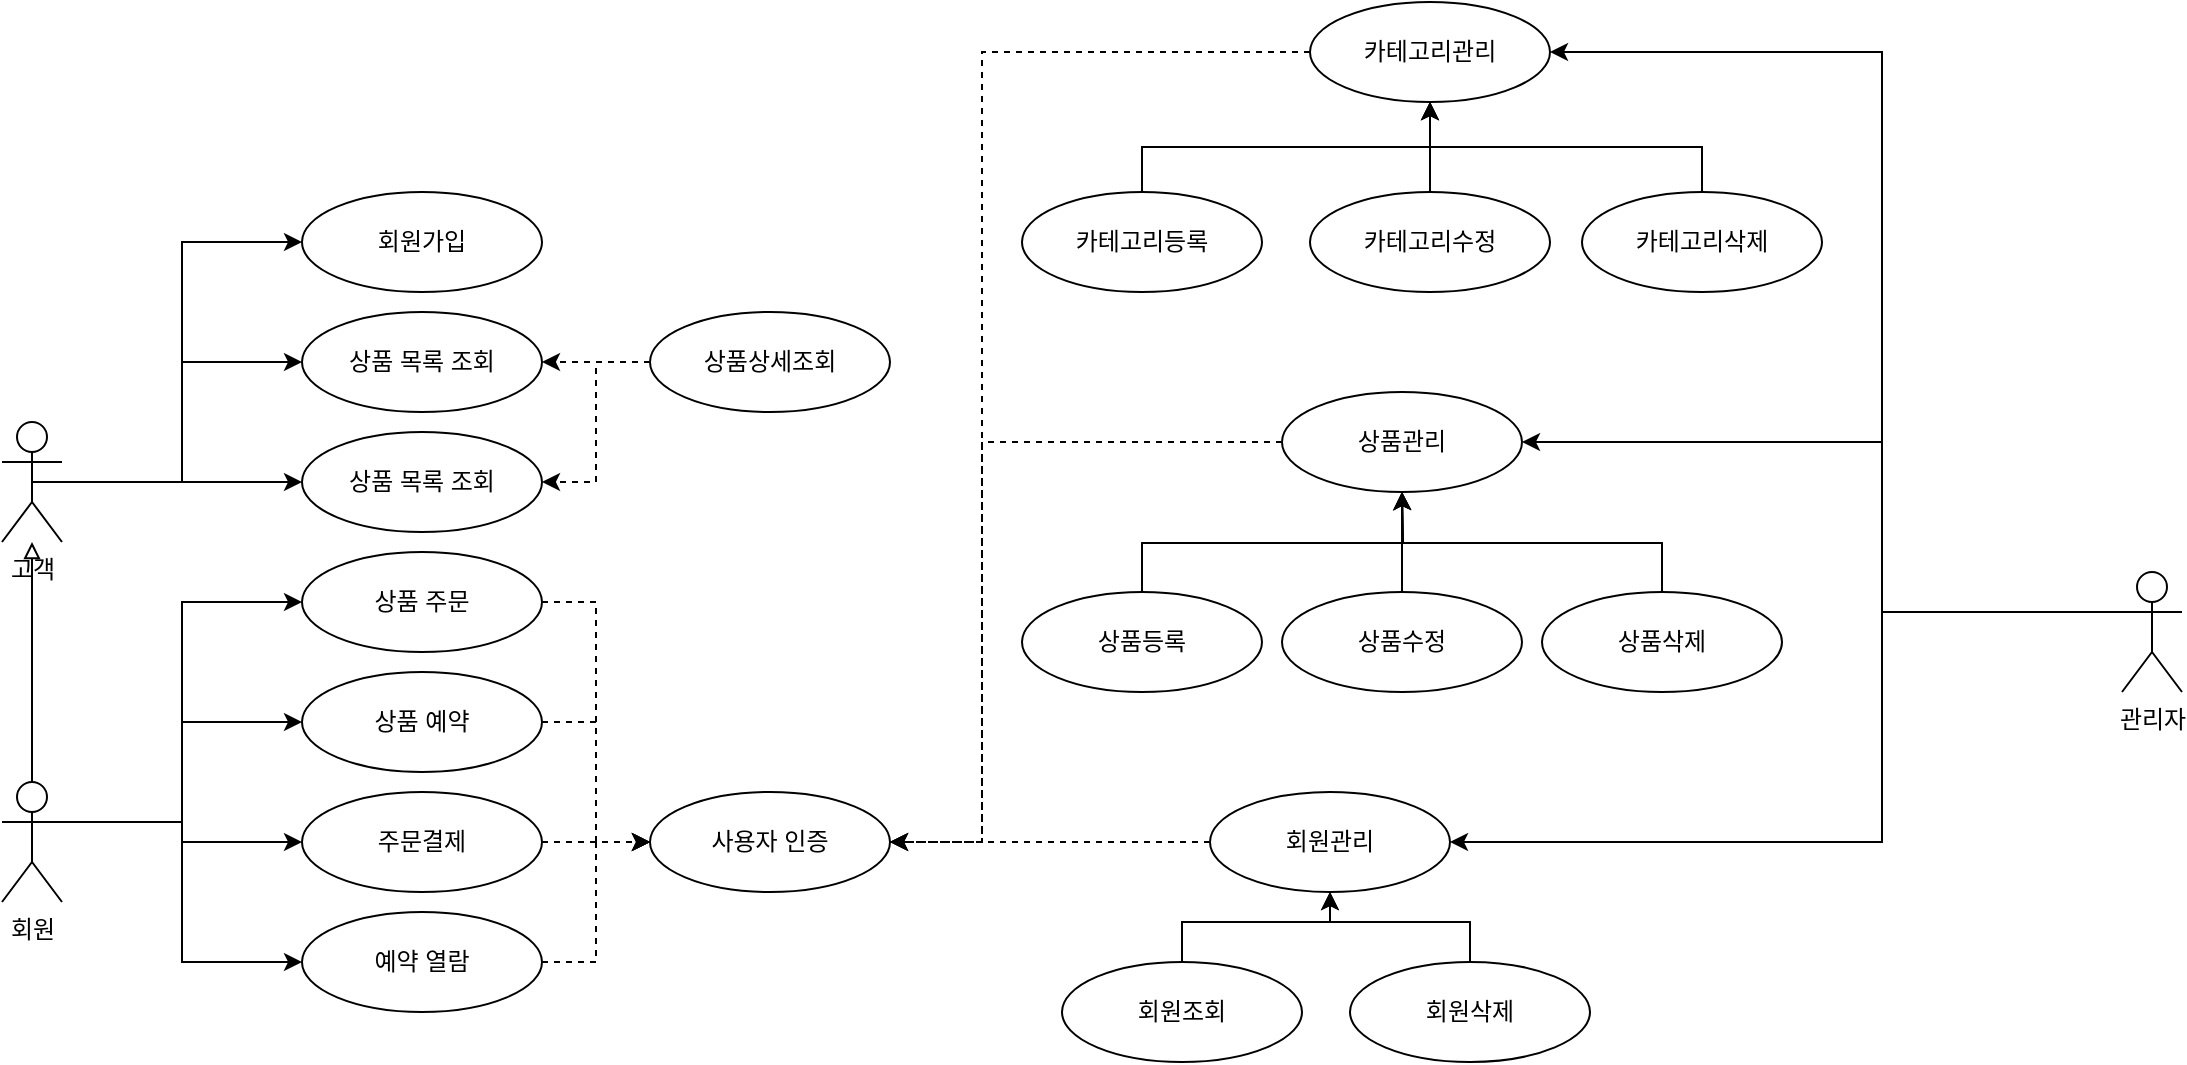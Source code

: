 <mxfile version="22.0.3" type="github">
  <diagram name="페이지-1" id="guudDBw6Li5g7Zw-pUTp">
    <mxGraphModel dx="1139" dy="1905" grid="1" gridSize="10" guides="1" tooltips="1" connect="1" arrows="1" fold="1" page="1" pageScale="1" pageWidth="827" pageHeight="1169" math="0" shadow="0">
      <root>
        <mxCell id="0" />
        <mxCell id="1" parent="0" />
        <mxCell id="H2Y4vnoz1PG0eW4zArF_-1" value="상품 목록 조회" style="ellipse;whiteSpace=wrap;html=1;" vertex="1" parent="1">
          <mxGeometry x="180" y="120" width="120" height="50" as="geometry" />
        </mxCell>
        <mxCell id="H2Y4vnoz1PG0eW4zArF_-18" value="" style="edgeStyle=orthogonalEdgeStyle;rounded=0;orthogonalLoop=1;jettySize=auto;html=1;endArrow=block;endFill=0;" edge="1" parent="1" source="H2Y4vnoz1PG0eW4zArF_-6" target="H2Y4vnoz1PG0eW4zArF_-17">
          <mxGeometry relative="1" as="geometry" />
        </mxCell>
        <mxCell id="H2Y4vnoz1PG0eW4zArF_-25" style="edgeStyle=orthogonalEdgeStyle;rounded=0;orthogonalLoop=1;jettySize=auto;html=1;exitX=1;exitY=0.333;exitDx=0;exitDy=0;exitPerimeter=0;entryX=0;entryY=0.5;entryDx=0;entryDy=0;" edge="1" parent="1" source="H2Y4vnoz1PG0eW4zArF_-6" target="H2Y4vnoz1PG0eW4zArF_-14">
          <mxGeometry relative="1" as="geometry" />
        </mxCell>
        <mxCell id="H2Y4vnoz1PG0eW4zArF_-43" style="edgeStyle=orthogonalEdgeStyle;rounded=0;orthogonalLoop=1;jettySize=auto;html=1;exitX=1;exitY=0.333;exitDx=0;exitDy=0;exitPerimeter=0;entryX=0;entryY=0.5;entryDx=0;entryDy=0;" edge="1" parent="1" source="H2Y4vnoz1PG0eW4zArF_-6" target="H2Y4vnoz1PG0eW4zArF_-12">
          <mxGeometry relative="1" as="geometry" />
        </mxCell>
        <mxCell id="H2Y4vnoz1PG0eW4zArF_-44" style="edgeStyle=orthogonalEdgeStyle;rounded=0;orthogonalLoop=1;jettySize=auto;html=1;exitX=1;exitY=0.333;exitDx=0;exitDy=0;exitPerimeter=0;entryX=0;entryY=0.5;entryDx=0;entryDy=0;" edge="1" parent="1" source="H2Y4vnoz1PG0eW4zArF_-6" target="H2Y4vnoz1PG0eW4zArF_-13">
          <mxGeometry relative="1" as="geometry" />
        </mxCell>
        <mxCell id="H2Y4vnoz1PG0eW4zArF_-45" style="edgeStyle=orthogonalEdgeStyle;rounded=0;orthogonalLoop=1;jettySize=auto;html=1;exitX=1;exitY=0.333;exitDx=0;exitDy=0;exitPerimeter=0;entryX=0;entryY=0.5;entryDx=0;entryDy=0;" edge="1" parent="1" source="H2Y4vnoz1PG0eW4zArF_-6" target="H2Y4vnoz1PG0eW4zArF_-11">
          <mxGeometry relative="1" as="geometry" />
        </mxCell>
        <mxCell id="H2Y4vnoz1PG0eW4zArF_-6" value="회원" style="shape=umlActor;verticalLabelPosition=bottom;verticalAlign=top;html=1;outlineConnect=0;" vertex="1" parent="1">
          <mxGeometry x="30" y="355" width="30" height="60" as="geometry" />
        </mxCell>
        <mxCell id="H2Y4vnoz1PG0eW4zArF_-41" style="edgeStyle=orthogonalEdgeStyle;rounded=0;orthogonalLoop=1;jettySize=auto;html=1;exitX=1;exitY=0.5;exitDx=0;exitDy=0;entryX=0;entryY=0.5;entryDx=0;entryDy=0;dashed=1;" edge="1" parent="1" source="H2Y4vnoz1PG0eW4zArF_-11" target="H2Y4vnoz1PG0eW4zArF_-38">
          <mxGeometry relative="1" as="geometry" />
        </mxCell>
        <mxCell id="H2Y4vnoz1PG0eW4zArF_-11" value="예약 열람" style="ellipse;whiteSpace=wrap;html=1;" vertex="1" parent="1">
          <mxGeometry x="180" y="420" width="120" height="50" as="geometry" />
        </mxCell>
        <mxCell id="H2Y4vnoz1PG0eW4zArF_-47" style="edgeStyle=orthogonalEdgeStyle;rounded=0;orthogonalLoop=1;jettySize=auto;html=1;exitX=1;exitY=0.5;exitDx=0;exitDy=0;entryX=0;entryY=0.5;entryDx=0;entryDy=0;dashed=1;" edge="1" parent="1" source="H2Y4vnoz1PG0eW4zArF_-12" target="H2Y4vnoz1PG0eW4zArF_-38">
          <mxGeometry relative="1" as="geometry" />
        </mxCell>
        <mxCell id="H2Y4vnoz1PG0eW4zArF_-12" value="상품 주문" style="ellipse;whiteSpace=wrap;html=1;" vertex="1" parent="1">
          <mxGeometry x="180" y="240" width="120" height="50" as="geometry" />
        </mxCell>
        <mxCell id="H2Y4vnoz1PG0eW4zArF_-39" style="edgeStyle=orthogonalEdgeStyle;rounded=0;orthogonalLoop=1;jettySize=auto;html=1;exitX=1;exitY=0.5;exitDx=0;exitDy=0;dashed=1;" edge="1" parent="1" source="H2Y4vnoz1PG0eW4zArF_-13" target="H2Y4vnoz1PG0eW4zArF_-38">
          <mxGeometry relative="1" as="geometry" />
        </mxCell>
        <mxCell id="H2Y4vnoz1PG0eW4zArF_-13" value="주문결제" style="ellipse;whiteSpace=wrap;html=1;" vertex="1" parent="1">
          <mxGeometry x="180" y="360" width="120" height="50" as="geometry" />
        </mxCell>
        <mxCell id="H2Y4vnoz1PG0eW4zArF_-40" style="edgeStyle=orthogonalEdgeStyle;rounded=0;orthogonalLoop=1;jettySize=auto;html=1;exitX=1;exitY=0.5;exitDx=0;exitDy=0;entryX=0;entryY=0.5;entryDx=0;entryDy=0;dashed=1;" edge="1" parent="1" source="H2Y4vnoz1PG0eW4zArF_-14" target="H2Y4vnoz1PG0eW4zArF_-38">
          <mxGeometry relative="1" as="geometry" />
        </mxCell>
        <mxCell id="H2Y4vnoz1PG0eW4zArF_-14" value="상품 예약" style="ellipse;whiteSpace=wrap;html=1;" vertex="1" parent="1">
          <mxGeometry x="180" y="300" width="120" height="50" as="geometry" />
        </mxCell>
        <mxCell id="H2Y4vnoz1PG0eW4zArF_-15" value="회원가입" style="ellipse;whiteSpace=wrap;html=1;" vertex="1" parent="1">
          <mxGeometry x="180" y="60" width="120" height="50" as="geometry" />
        </mxCell>
        <mxCell id="H2Y4vnoz1PG0eW4zArF_-22" style="edgeStyle=orthogonalEdgeStyle;rounded=0;orthogonalLoop=1;jettySize=auto;html=1;exitX=0.5;exitY=0.5;exitDx=0;exitDy=0;exitPerimeter=0;entryX=0;entryY=0.5;entryDx=0;entryDy=0;" edge="1" parent="1" source="H2Y4vnoz1PG0eW4zArF_-17" target="H2Y4vnoz1PG0eW4zArF_-1">
          <mxGeometry relative="1" as="geometry" />
        </mxCell>
        <mxCell id="H2Y4vnoz1PG0eW4zArF_-46" style="edgeStyle=orthogonalEdgeStyle;rounded=0;orthogonalLoop=1;jettySize=auto;html=1;exitX=0.5;exitY=0.5;exitDx=0;exitDy=0;exitPerimeter=0;entryX=0;entryY=0.5;entryDx=0;entryDy=0;" edge="1" parent="1" source="H2Y4vnoz1PG0eW4zArF_-17" target="H2Y4vnoz1PG0eW4zArF_-15">
          <mxGeometry relative="1" as="geometry" />
        </mxCell>
        <mxCell id="H2Y4vnoz1PG0eW4zArF_-49" style="edgeStyle=orthogonalEdgeStyle;rounded=0;orthogonalLoop=1;jettySize=auto;html=1;exitX=0.5;exitY=0.5;exitDx=0;exitDy=0;exitPerimeter=0;entryX=0;entryY=0.5;entryDx=0;entryDy=0;" edge="1" parent="1" source="H2Y4vnoz1PG0eW4zArF_-17" target="H2Y4vnoz1PG0eW4zArF_-48">
          <mxGeometry relative="1" as="geometry" />
        </mxCell>
        <mxCell id="H2Y4vnoz1PG0eW4zArF_-17" value="고객" style="shape=umlActor;verticalLabelPosition=bottom;verticalAlign=top;html=1;outlineConnect=0;" vertex="1" parent="1">
          <mxGeometry x="30" y="175" width="30" height="60" as="geometry" />
        </mxCell>
        <mxCell id="H2Y4vnoz1PG0eW4zArF_-36" style="edgeStyle=orthogonalEdgeStyle;rounded=0;orthogonalLoop=1;jettySize=auto;html=1;exitX=0;exitY=0.5;exitDx=0;exitDy=0;entryX=1;entryY=0.5;entryDx=0;entryDy=0;dashed=1;" edge="1" parent="1" source="H2Y4vnoz1PG0eW4zArF_-32" target="H2Y4vnoz1PG0eW4zArF_-1">
          <mxGeometry relative="1" as="geometry" />
        </mxCell>
        <mxCell id="H2Y4vnoz1PG0eW4zArF_-50" style="edgeStyle=orthogonalEdgeStyle;rounded=0;orthogonalLoop=1;jettySize=auto;html=1;exitX=0;exitY=0.5;exitDx=0;exitDy=0;entryX=1;entryY=0.5;entryDx=0;entryDy=0;dashed=1;" edge="1" parent="1" source="H2Y4vnoz1PG0eW4zArF_-32" target="H2Y4vnoz1PG0eW4zArF_-48">
          <mxGeometry relative="1" as="geometry" />
        </mxCell>
        <mxCell id="H2Y4vnoz1PG0eW4zArF_-32" value="상품상세조회" style="ellipse;whiteSpace=wrap;html=1;" vertex="1" parent="1">
          <mxGeometry x="354" y="120" width="120" height="50" as="geometry" />
        </mxCell>
        <mxCell id="H2Y4vnoz1PG0eW4zArF_-38" value="사용자 인증" style="ellipse;whiteSpace=wrap;html=1;" vertex="1" parent="1">
          <mxGeometry x="354" y="360" width="120" height="50" as="geometry" />
        </mxCell>
        <mxCell id="H2Y4vnoz1PG0eW4zArF_-48" value="상품 목록 조회" style="ellipse;whiteSpace=wrap;html=1;" vertex="1" parent="1">
          <mxGeometry x="180" y="180" width="120" height="50" as="geometry" />
        </mxCell>
        <mxCell id="H2Y4vnoz1PG0eW4zArF_-66" style="edgeStyle=orthogonalEdgeStyle;rounded=0;orthogonalLoop=1;jettySize=auto;html=1;exitX=0;exitY=0.333;exitDx=0;exitDy=0;exitPerimeter=0;entryX=1;entryY=0.5;entryDx=0;entryDy=0;" edge="1" parent="1" source="H2Y4vnoz1PG0eW4zArF_-51" target="H2Y4vnoz1PG0eW4zArF_-52">
          <mxGeometry relative="1" as="geometry">
            <Array as="points">
              <mxPoint x="970" y="270" />
              <mxPoint x="970" y="185" />
            </Array>
          </mxGeometry>
        </mxCell>
        <mxCell id="H2Y4vnoz1PG0eW4zArF_-74" style="edgeStyle=orthogonalEdgeStyle;rounded=0;orthogonalLoop=1;jettySize=auto;html=1;exitX=0;exitY=0.333;exitDx=0;exitDy=0;exitPerimeter=0;entryX=1;entryY=0.5;entryDx=0;entryDy=0;" edge="1" parent="1" source="H2Y4vnoz1PG0eW4zArF_-51" target="H2Y4vnoz1PG0eW4zArF_-67">
          <mxGeometry relative="1" as="geometry">
            <Array as="points">
              <mxPoint x="970" y="270" />
              <mxPoint x="970" y="-10" />
            </Array>
          </mxGeometry>
        </mxCell>
        <mxCell id="H2Y4vnoz1PG0eW4zArF_-75" style="edgeStyle=orthogonalEdgeStyle;rounded=0;orthogonalLoop=1;jettySize=auto;html=1;exitX=0;exitY=0.333;exitDx=0;exitDy=0;exitPerimeter=0;entryX=1;entryY=0.5;entryDx=0;entryDy=0;" edge="1" parent="1" source="H2Y4vnoz1PG0eW4zArF_-51" target="H2Y4vnoz1PG0eW4zArF_-60">
          <mxGeometry relative="1" as="geometry">
            <Array as="points">
              <mxPoint x="970" y="270" />
              <mxPoint x="970" y="385" />
            </Array>
          </mxGeometry>
        </mxCell>
        <mxCell id="H2Y4vnoz1PG0eW4zArF_-51" value="관리자" style="shape=umlActor;verticalLabelPosition=bottom;verticalAlign=top;html=1;outlineConnect=0;" vertex="1" parent="1">
          <mxGeometry x="1090" y="250" width="30" height="60" as="geometry" />
        </mxCell>
        <mxCell id="H2Y4vnoz1PG0eW4zArF_-77" style="edgeStyle=orthogonalEdgeStyle;rounded=0;orthogonalLoop=1;jettySize=auto;html=1;exitX=0;exitY=0.5;exitDx=0;exitDy=0;entryX=1;entryY=0.5;entryDx=0;entryDy=0;dashed=1;" edge="1" parent="1" source="H2Y4vnoz1PG0eW4zArF_-52" target="H2Y4vnoz1PG0eW4zArF_-38">
          <mxGeometry relative="1" as="geometry">
            <Array as="points">
              <mxPoint x="520" y="185" />
              <mxPoint x="520" y="385" />
            </Array>
          </mxGeometry>
        </mxCell>
        <mxCell id="H2Y4vnoz1PG0eW4zArF_-52" value="상품관리" style="ellipse;whiteSpace=wrap;html=1;" vertex="1" parent="1">
          <mxGeometry x="670" y="160" width="120" height="50" as="geometry" />
        </mxCell>
        <mxCell id="H2Y4vnoz1PG0eW4zArF_-56" style="edgeStyle=orthogonalEdgeStyle;rounded=0;orthogonalLoop=1;jettySize=auto;html=1;exitX=0.5;exitY=0;exitDx=0;exitDy=0;entryX=0.5;entryY=1;entryDx=0;entryDy=0;" edge="1" parent="1" source="H2Y4vnoz1PG0eW4zArF_-53" target="H2Y4vnoz1PG0eW4zArF_-52">
          <mxGeometry relative="1" as="geometry" />
        </mxCell>
        <mxCell id="H2Y4vnoz1PG0eW4zArF_-53" value="상품수정" style="ellipse;whiteSpace=wrap;html=1;" vertex="1" parent="1">
          <mxGeometry x="670" y="260" width="120" height="50" as="geometry" />
        </mxCell>
        <mxCell id="H2Y4vnoz1PG0eW4zArF_-57" style="edgeStyle=orthogonalEdgeStyle;rounded=0;orthogonalLoop=1;jettySize=auto;html=1;exitX=0.5;exitY=0;exitDx=0;exitDy=0;" edge="1" parent="1" source="H2Y4vnoz1PG0eW4zArF_-54">
          <mxGeometry relative="1" as="geometry">
            <mxPoint x="730" y="210" as="targetPoint" />
          </mxGeometry>
        </mxCell>
        <mxCell id="H2Y4vnoz1PG0eW4zArF_-54" value="상품등록" style="ellipse;whiteSpace=wrap;html=1;" vertex="1" parent="1">
          <mxGeometry x="540" y="260" width="120" height="50" as="geometry" />
        </mxCell>
        <mxCell id="H2Y4vnoz1PG0eW4zArF_-58" style="edgeStyle=orthogonalEdgeStyle;rounded=0;orthogonalLoop=1;jettySize=auto;html=1;exitX=0.5;exitY=0;exitDx=0;exitDy=0;" edge="1" parent="1" source="H2Y4vnoz1PG0eW4zArF_-55">
          <mxGeometry relative="1" as="geometry">
            <mxPoint x="730" y="210" as="targetPoint" />
          </mxGeometry>
        </mxCell>
        <mxCell id="H2Y4vnoz1PG0eW4zArF_-55" value="상품삭제" style="ellipse;whiteSpace=wrap;html=1;" vertex="1" parent="1">
          <mxGeometry x="800" y="260" width="120" height="50" as="geometry" />
        </mxCell>
        <mxCell id="H2Y4vnoz1PG0eW4zArF_-76" style="edgeStyle=orthogonalEdgeStyle;rounded=0;orthogonalLoop=1;jettySize=auto;html=1;exitX=0;exitY=0.5;exitDx=0;exitDy=0;entryX=1;entryY=0.5;entryDx=0;entryDy=0;dashed=1;" edge="1" parent="1" source="H2Y4vnoz1PG0eW4zArF_-60" target="H2Y4vnoz1PG0eW4zArF_-38">
          <mxGeometry relative="1" as="geometry" />
        </mxCell>
        <mxCell id="H2Y4vnoz1PG0eW4zArF_-60" value="회원관리" style="ellipse;whiteSpace=wrap;html=1;" vertex="1" parent="1">
          <mxGeometry x="634" y="360" width="120" height="50" as="geometry" />
        </mxCell>
        <mxCell id="H2Y4vnoz1PG0eW4zArF_-63" style="edgeStyle=orthogonalEdgeStyle;rounded=0;orthogonalLoop=1;jettySize=auto;html=1;exitX=0.5;exitY=0;exitDx=0;exitDy=0;entryX=0.5;entryY=1;entryDx=0;entryDy=0;" edge="1" parent="1" source="H2Y4vnoz1PG0eW4zArF_-61" target="H2Y4vnoz1PG0eW4zArF_-60">
          <mxGeometry relative="1" as="geometry" />
        </mxCell>
        <mxCell id="H2Y4vnoz1PG0eW4zArF_-61" value="회원조회" style="ellipse;whiteSpace=wrap;html=1;" vertex="1" parent="1">
          <mxGeometry x="560" y="445" width="120" height="50" as="geometry" />
        </mxCell>
        <mxCell id="H2Y4vnoz1PG0eW4zArF_-65" style="edgeStyle=orthogonalEdgeStyle;rounded=0;orthogonalLoop=1;jettySize=auto;html=1;exitX=0.5;exitY=0;exitDx=0;exitDy=0;entryX=0.5;entryY=1;entryDx=0;entryDy=0;" edge="1" parent="1" source="H2Y4vnoz1PG0eW4zArF_-62" target="H2Y4vnoz1PG0eW4zArF_-60">
          <mxGeometry relative="1" as="geometry" />
        </mxCell>
        <mxCell id="H2Y4vnoz1PG0eW4zArF_-62" value="회원삭제" style="ellipse;whiteSpace=wrap;html=1;" vertex="1" parent="1">
          <mxGeometry x="704" y="445" width="120" height="50" as="geometry" />
        </mxCell>
        <mxCell id="H2Y4vnoz1PG0eW4zArF_-79" style="edgeStyle=orthogonalEdgeStyle;rounded=0;orthogonalLoop=1;jettySize=auto;html=1;exitX=0;exitY=0.5;exitDx=0;exitDy=0;entryX=1;entryY=0.5;entryDx=0;entryDy=0;dashed=1;" edge="1" parent="1" source="H2Y4vnoz1PG0eW4zArF_-67" target="H2Y4vnoz1PG0eW4zArF_-38">
          <mxGeometry relative="1" as="geometry">
            <Array as="points">
              <mxPoint x="520" y="-10" />
              <mxPoint x="520" y="385" />
            </Array>
          </mxGeometry>
        </mxCell>
        <mxCell id="H2Y4vnoz1PG0eW4zArF_-67" value="카테고리관리" style="ellipse;whiteSpace=wrap;html=1;" vertex="1" parent="1">
          <mxGeometry x="684" y="-35" width="120" height="50" as="geometry" />
        </mxCell>
        <mxCell id="H2Y4vnoz1PG0eW4zArF_-68" style="edgeStyle=orthogonalEdgeStyle;rounded=0;orthogonalLoop=1;jettySize=auto;html=1;exitX=0.5;exitY=0;exitDx=0;exitDy=0;entryX=0.5;entryY=1;entryDx=0;entryDy=0;" edge="1" parent="1" source="H2Y4vnoz1PG0eW4zArF_-69" target="H2Y4vnoz1PG0eW4zArF_-67">
          <mxGeometry relative="1" as="geometry" />
        </mxCell>
        <mxCell id="H2Y4vnoz1PG0eW4zArF_-69" value="카테고리등록" style="ellipse;whiteSpace=wrap;html=1;" vertex="1" parent="1">
          <mxGeometry x="540" y="60" width="120" height="50" as="geometry" />
        </mxCell>
        <mxCell id="H2Y4vnoz1PG0eW4zArF_-70" style="edgeStyle=orthogonalEdgeStyle;rounded=0;orthogonalLoop=1;jettySize=auto;html=1;exitX=0.5;exitY=0;exitDx=0;exitDy=0;entryX=0.5;entryY=1;entryDx=0;entryDy=0;" edge="1" parent="1" source="H2Y4vnoz1PG0eW4zArF_-71" target="H2Y4vnoz1PG0eW4zArF_-67">
          <mxGeometry relative="1" as="geometry" />
        </mxCell>
        <mxCell id="H2Y4vnoz1PG0eW4zArF_-71" value="카테고리수정" style="ellipse;whiteSpace=wrap;html=1;" vertex="1" parent="1">
          <mxGeometry x="684" y="60" width="120" height="50" as="geometry" />
        </mxCell>
        <mxCell id="H2Y4vnoz1PG0eW4zArF_-73" style="edgeStyle=orthogonalEdgeStyle;rounded=0;orthogonalLoop=1;jettySize=auto;html=1;exitX=0.5;exitY=0;exitDx=0;exitDy=0;entryX=0.5;entryY=1;entryDx=0;entryDy=0;" edge="1" parent="1" source="H2Y4vnoz1PG0eW4zArF_-72" target="H2Y4vnoz1PG0eW4zArF_-67">
          <mxGeometry relative="1" as="geometry" />
        </mxCell>
        <mxCell id="H2Y4vnoz1PG0eW4zArF_-72" value="카테고리삭제" style="ellipse;whiteSpace=wrap;html=1;" vertex="1" parent="1">
          <mxGeometry x="820" y="60" width="120" height="50" as="geometry" />
        </mxCell>
      </root>
    </mxGraphModel>
  </diagram>
</mxfile>
